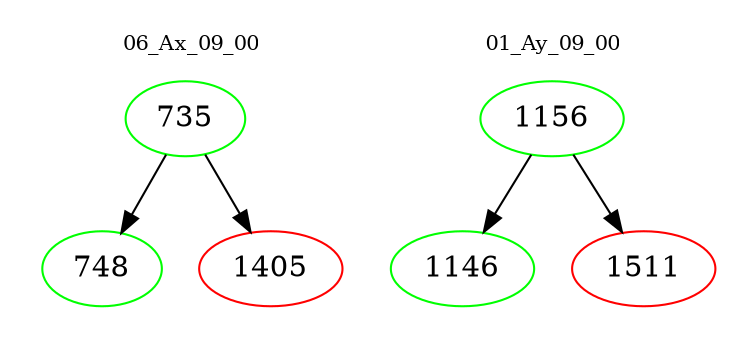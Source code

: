 digraph{
subgraph cluster_0 {
color = white
label = "06_Ax_09_00";
fontsize=10;
T0_735 [label="735", color="green"]
T0_735 -> T0_748 [color="black"]
T0_748 [label="748", color="green"]
T0_735 -> T0_1405 [color="black"]
T0_1405 [label="1405", color="red"]
}
subgraph cluster_1 {
color = white
label = "01_Ay_09_00";
fontsize=10;
T1_1156 [label="1156", color="green"]
T1_1156 -> T1_1146 [color="black"]
T1_1146 [label="1146", color="green"]
T1_1156 -> T1_1511 [color="black"]
T1_1511 [label="1511", color="red"]
}
}
